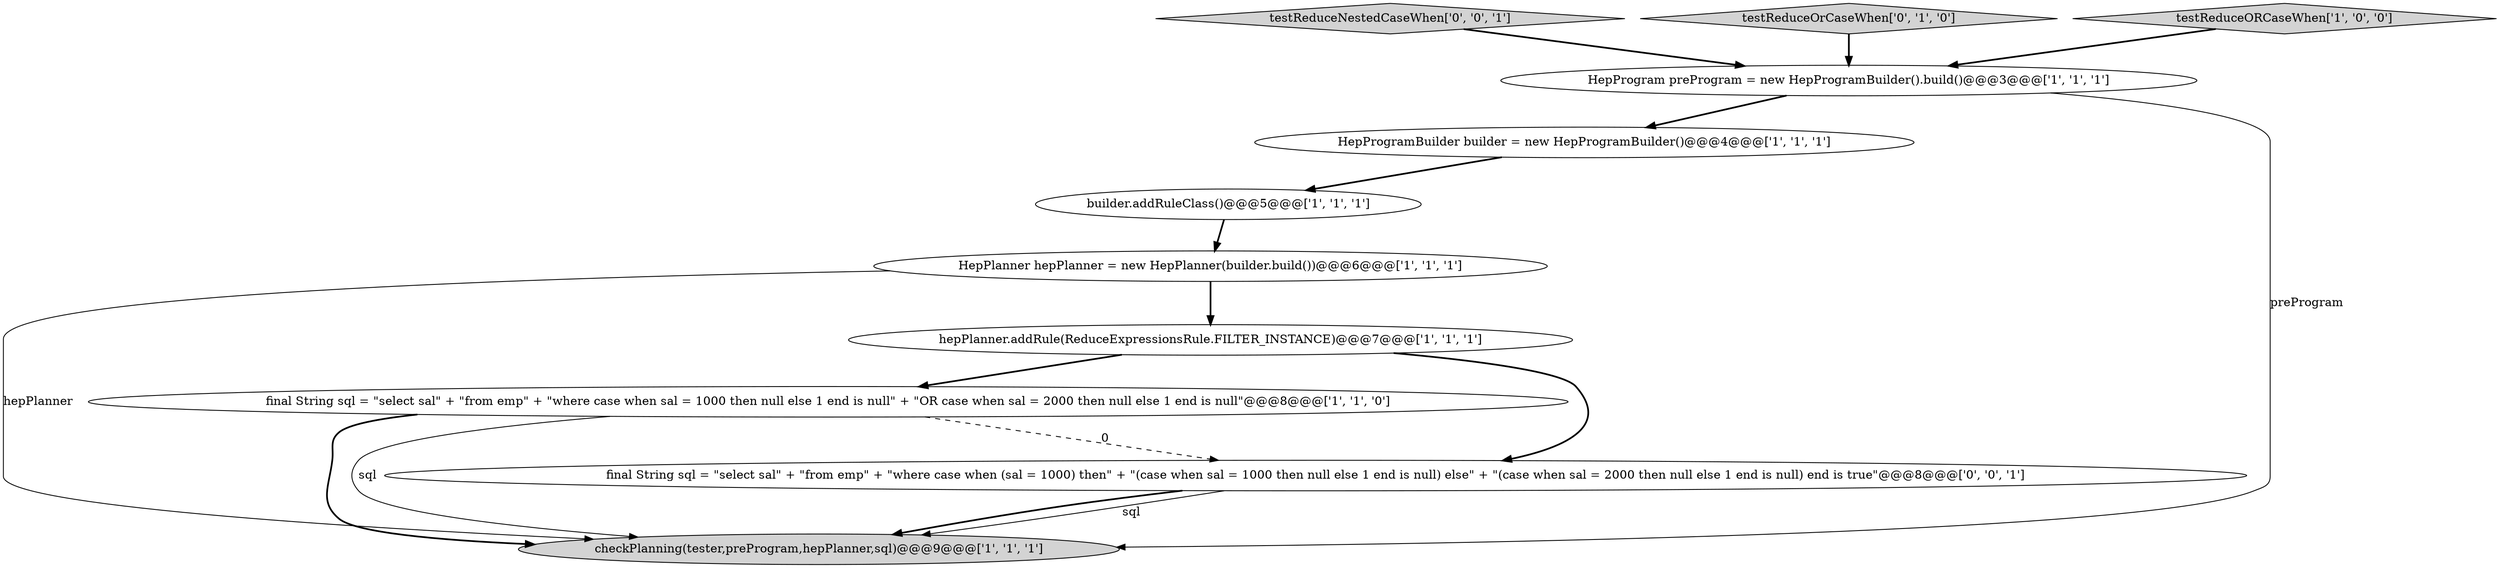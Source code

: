 digraph {
3 [style = filled, label = "builder.addRuleClass()@@@5@@@['1', '1', '1']", fillcolor = white, shape = ellipse image = "AAA0AAABBB1BBB"];
2 [style = filled, label = "HepPlanner hepPlanner = new HepPlanner(builder.build())@@@6@@@['1', '1', '1']", fillcolor = white, shape = ellipse image = "AAA0AAABBB1BBB"];
10 [style = filled, label = "testReduceNestedCaseWhen['0', '0', '1']", fillcolor = lightgray, shape = diamond image = "AAA0AAABBB3BBB"];
7 [style = filled, label = "HepProgramBuilder builder = new HepProgramBuilder()@@@4@@@['1', '1', '1']", fillcolor = white, shape = ellipse image = "AAA0AAABBB1BBB"];
0 [style = filled, label = "checkPlanning(tester,preProgram,hepPlanner,sql)@@@9@@@['1', '1', '1']", fillcolor = lightgray, shape = ellipse image = "AAA0AAABBB1BBB"];
8 [style = filled, label = "testReduceOrCaseWhen['0', '1', '0']", fillcolor = lightgray, shape = diamond image = "AAA0AAABBB2BBB"];
5 [style = filled, label = "testReduceORCaseWhen['1', '0', '0']", fillcolor = lightgray, shape = diamond image = "AAA0AAABBB1BBB"];
6 [style = filled, label = "final String sql = \"select sal\" + \"from emp\" + \"where case when sal = 1000 then null else 1 end is null\" + \"OR case when sal = 2000 then null else 1 end is null\"@@@8@@@['1', '1', '0']", fillcolor = white, shape = ellipse image = "AAA0AAABBB1BBB"];
1 [style = filled, label = "hepPlanner.addRule(ReduceExpressionsRule.FILTER_INSTANCE)@@@7@@@['1', '1', '1']", fillcolor = white, shape = ellipse image = "AAA0AAABBB1BBB"];
4 [style = filled, label = "HepProgram preProgram = new HepProgramBuilder().build()@@@3@@@['1', '1', '1']", fillcolor = white, shape = ellipse image = "AAA0AAABBB1BBB"];
9 [style = filled, label = "final String sql = \"select sal\" + \"from emp\" + \"where case when (sal = 1000) then\" + \"(case when sal = 1000 then null else 1 end is null) else\" + \"(case when sal = 2000 then null else 1 end is null) end is true\"@@@8@@@['0', '0', '1']", fillcolor = white, shape = ellipse image = "AAA0AAABBB3BBB"];
6->0 [style = bold, label=""];
4->0 [style = solid, label="preProgram"];
6->0 [style = solid, label="sql"];
4->7 [style = bold, label=""];
1->9 [style = bold, label=""];
9->0 [style = bold, label=""];
10->4 [style = bold, label=""];
2->0 [style = solid, label="hepPlanner"];
6->9 [style = dashed, label="0"];
8->4 [style = bold, label=""];
1->6 [style = bold, label=""];
2->1 [style = bold, label=""];
3->2 [style = bold, label=""];
5->4 [style = bold, label=""];
9->0 [style = solid, label="sql"];
7->3 [style = bold, label=""];
}
